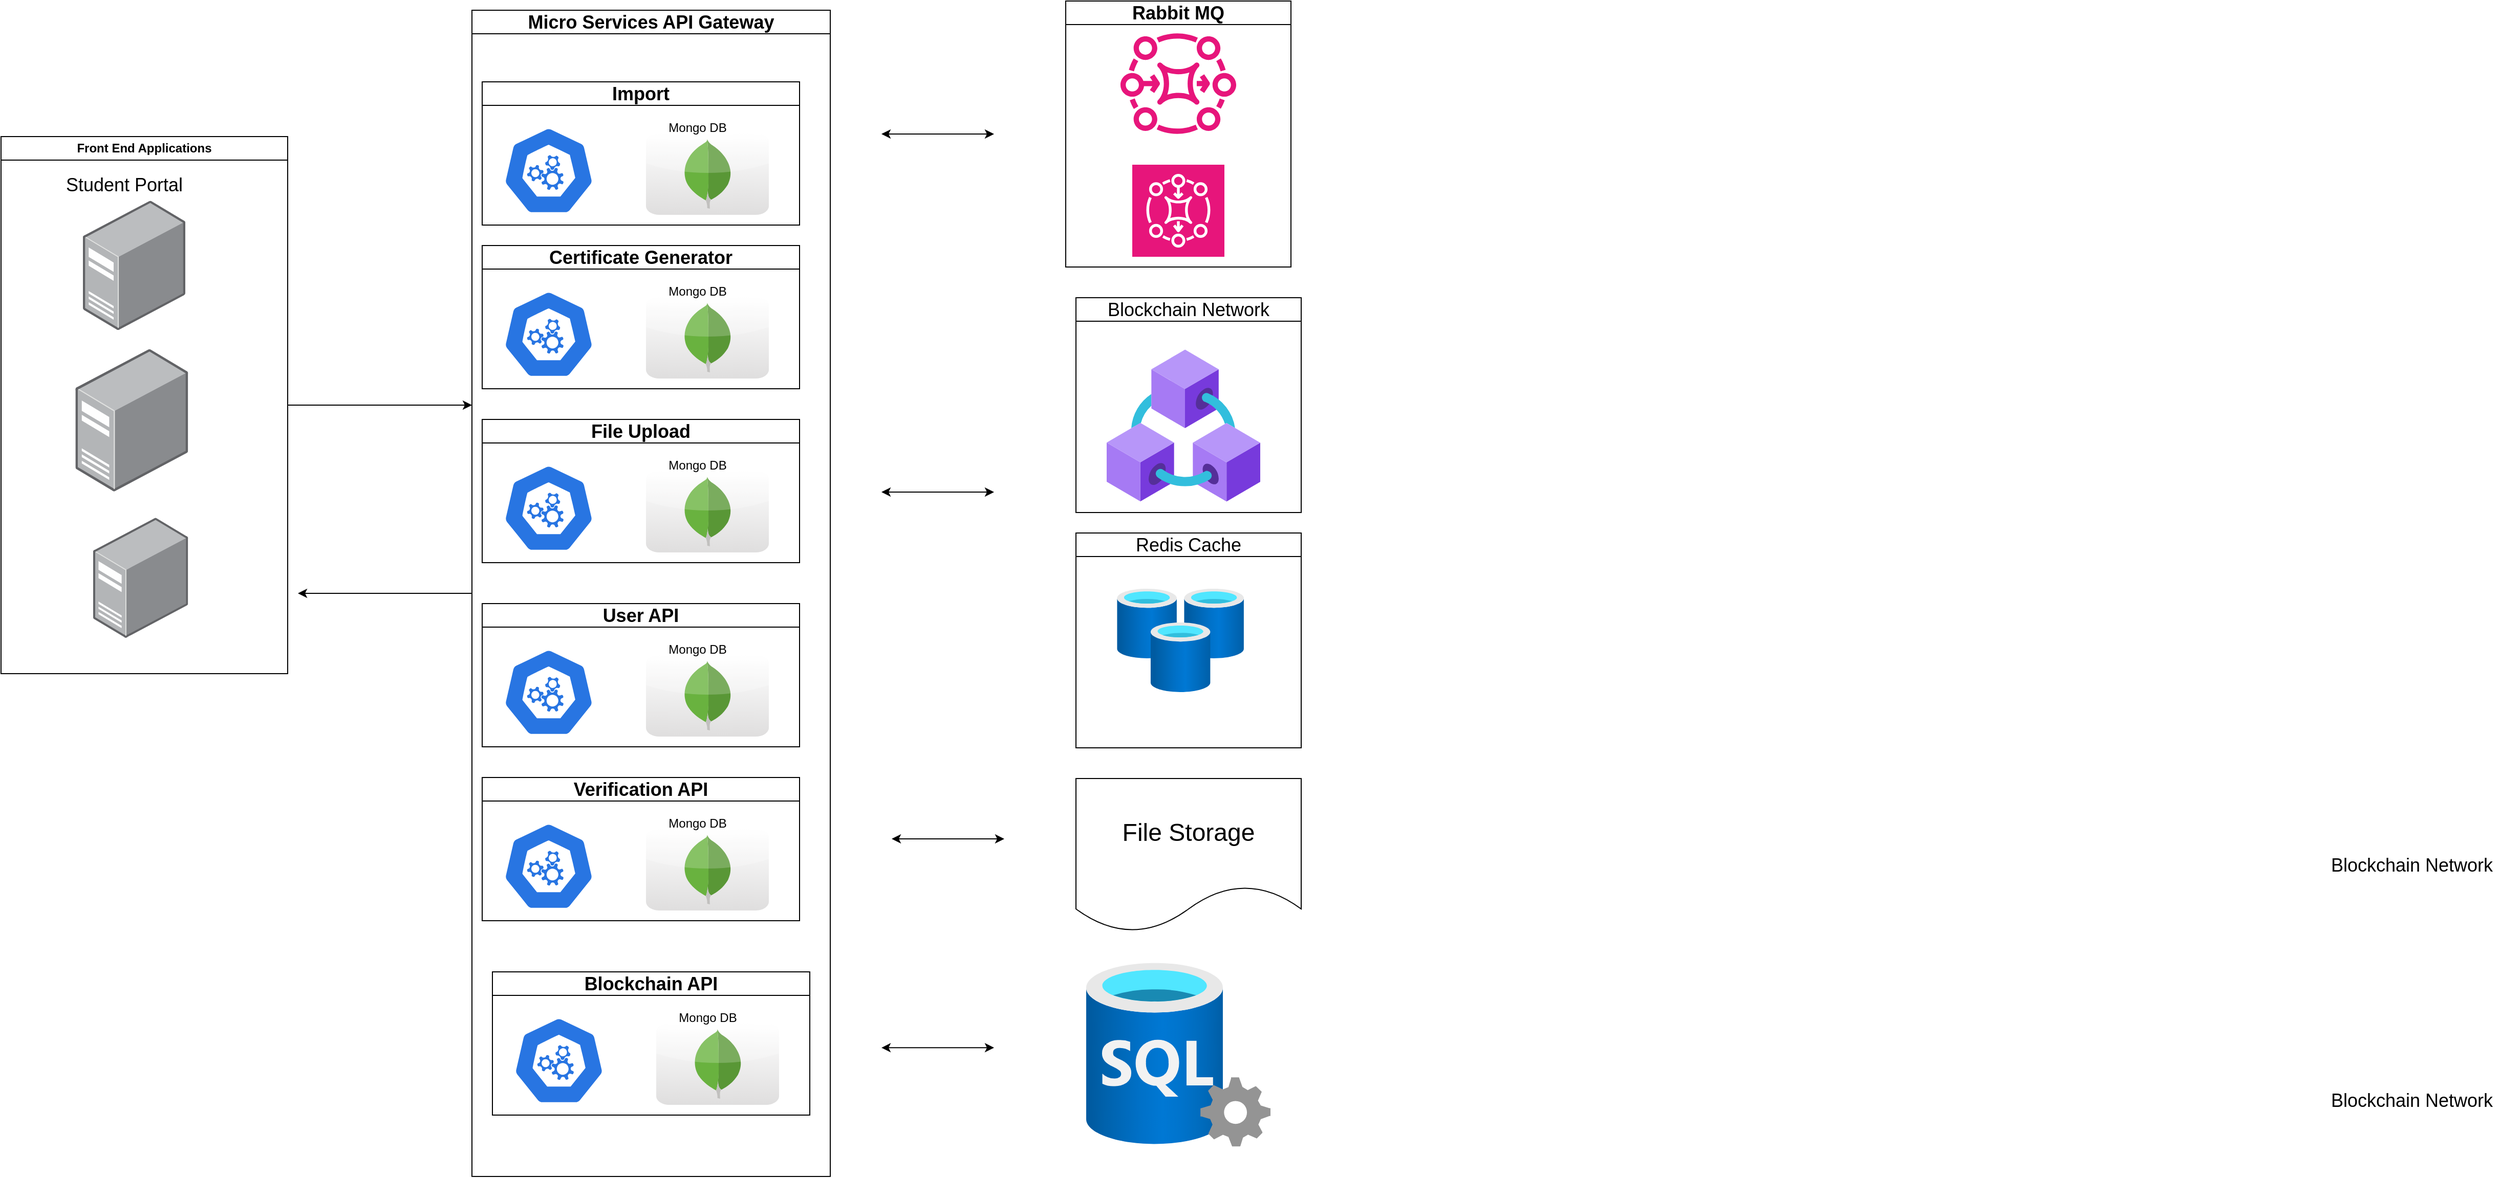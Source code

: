 <mxfile version="24.8.3">
  <diagram name="Page-1" id="74b105a0-9070-1c63-61bc-23e55f88626e">
    <mxGraphModel dx="1867" dy="767" grid="1" gridSize="10" guides="1" tooltips="1" connect="1" arrows="1" fold="1" page="1" pageScale="1.5" pageWidth="1169" pageHeight="826" background="none" math="0" shadow="0">
      <root>
        <mxCell id="0" style=";html=1;" />
        <mxCell id="1" style=";html=1;" parent="0" />
        <mxCell id="ezZVJ3xT8r4Y3w5elAx9-26" value="&lt;font style=&quot;font-size: 18px;&quot;&gt;Rabbit MQ&lt;/font&gt;" style="swimlane;whiteSpace=wrap;html=1;" vertex="1" parent="1">
          <mxGeometry x="1290" y="45" width="220" height="260" as="geometry" />
        </mxCell>
        <mxCell id="ezZVJ3xT8r4Y3w5elAx9-28" value="" style="sketch=0;points=[[0,0,0],[0.25,0,0],[0.5,0,0],[0.75,0,0],[1,0,0],[0,1,0],[0.25,1,0],[0.5,1,0],[0.75,1,0],[1,1,0],[0,0.25,0],[0,0.5,0],[0,0.75,0],[1,0.25,0],[1,0.5,0],[1,0.75,0]];outlineConnect=0;fontColor=#232F3E;fillColor=#E7157B;strokeColor=#ffffff;dashed=0;verticalLabelPosition=bottom;verticalAlign=top;align=center;html=1;fontSize=12;fontStyle=0;aspect=fixed;shape=mxgraph.aws4.resourceIcon;resIcon=mxgraph.aws4.mq;direction=south;" vertex="1" parent="ezZVJ3xT8r4Y3w5elAx9-26">
          <mxGeometry x="65" y="160" width="90" height="90" as="geometry" />
        </mxCell>
        <mxCell id="ezZVJ3xT8r4Y3w5elAx9-36" value="" style="sketch=0;outlineConnect=0;fontColor=#232F3E;gradientColor=none;fillColor=#E7157B;strokeColor=none;dashed=0;verticalLabelPosition=bottom;verticalAlign=top;align=center;html=1;fontSize=12;fontStyle=0;aspect=fixed;pointerEvents=1;shape=mxgraph.aws4.mq_broker;" vertex="1" parent="ezZVJ3xT8r4Y3w5elAx9-26">
          <mxGeometry x="53.48" y="30" width="113.04" height="100" as="geometry" />
        </mxCell>
        <mxCell id="ezZVJ3xT8r4Y3w5elAx9-114" style="edgeStyle=orthogonalEdgeStyle;rounded=0;orthogonalLoop=1;jettySize=auto;html=1;" edge="1" parent="1" source="ezZVJ3xT8r4Y3w5elAx9-51">
          <mxGeometry relative="1" as="geometry">
            <mxPoint x="540" y="624" as="targetPoint" />
          </mxGeometry>
        </mxCell>
        <mxCell id="ezZVJ3xT8r4Y3w5elAx9-51" value="&lt;font style=&quot;font-size: 18px;&quot;&gt;Micro Services API Gateway&lt;/font&gt;" style="swimlane;whiteSpace=wrap;html=1;" vertex="1" parent="1">
          <mxGeometry x="710" y="54" width="350" height="1140" as="geometry" />
        </mxCell>
        <mxCell id="ezZVJ3xT8r4Y3w5elAx9-15" value="&lt;font style=&quot;font-size: 18px;&quot;&gt;Import&lt;/font&gt;" style="swimlane;whiteSpace=wrap;html=1;startSize=23;" vertex="1" parent="ezZVJ3xT8r4Y3w5elAx9-51">
          <mxGeometry x="10" y="70" width="310" height="140" as="geometry" />
        </mxCell>
        <mxCell id="ezZVJ3xT8r4Y3w5elAx9-3" value="" style="dashed=0;outlineConnect=0;html=1;align=center;labelPosition=center;verticalLabelPosition=bottom;verticalAlign=top;shape=mxgraph.webicons.mongodb;gradientColor=#DFDEDE" vertex="1" parent="ezZVJ3xT8r4Y3w5elAx9-15">
          <mxGeometry x="160" y="50" width="120" height="80" as="geometry" />
        </mxCell>
        <mxCell id="ezZVJ3xT8r4Y3w5elAx9-18" value="" style="aspect=fixed;sketch=0;html=1;dashed=0;whitespace=wrap;verticalLabelPosition=bottom;verticalAlign=top;fillColor=#2875E2;strokeColor=#ffffff;points=[[0.005,0.63,0],[0.1,0.2,0],[0.9,0.2,0],[0.5,0,0],[0.995,0.63,0],[0.72,0.99,0],[0.5,1,0],[0.28,0.99,0]];shape=mxgraph.kubernetes.icon2;prIcon=api" vertex="1" parent="ezZVJ3xT8r4Y3w5elAx9-15">
          <mxGeometry x="20" y="43.6" width="90" height="86.4" as="geometry" />
        </mxCell>
        <mxCell id="ezZVJ3xT8r4Y3w5elAx9-52" value="&lt;font style=&quot;font-size: 18px;&quot;&gt;Certificate Generator&lt;/font&gt;" style="swimlane;whiteSpace=wrap;html=1;startSize=23;" vertex="1" parent="ezZVJ3xT8r4Y3w5elAx9-51">
          <mxGeometry x="10" y="230" width="310" height="140" as="geometry" />
        </mxCell>
        <mxCell id="ezZVJ3xT8r4Y3w5elAx9-53" value="" style="dashed=0;outlineConnect=0;html=1;align=center;labelPosition=center;verticalLabelPosition=bottom;verticalAlign=top;shape=mxgraph.webicons.mongodb;gradientColor=#DFDEDE" vertex="1" parent="ezZVJ3xT8r4Y3w5elAx9-52">
          <mxGeometry x="160" y="50" width="120" height="80" as="geometry" />
        </mxCell>
        <mxCell id="ezZVJ3xT8r4Y3w5elAx9-54" value="Mongo DB" style="text;html=1;align=center;verticalAlign=middle;resizable=0;points=[];autosize=1;strokeColor=none;fillColor=none;" vertex="1" parent="ezZVJ3xT8r4Y3w5elAx9-52">
          <mxGeometry x="170" y="30" width="80" height="30" as="geometry" />
        </mxCell>
        <mxCell id="ezZVJ3xT8r4Y3w5elAx9-55" value="" style="aspect=fixed;sketch=0;html=1;dashed=0;whitespace=wrap;verticalLabelPosition=bottom;verticalAlign=top;fillColor=#2875E2;strokeColor=#ffffff;points=[[0.005,0.63,0],[0.1,0.2,0],[0.9,0.2,0],[0.5,0,0],[0.995,0.63,0],[0.72,0.99,0],[0.5,1,0],[0.28,0.99,0]];shape=mxgraph.kubernetes.icon2;prIcon=api" vertex="1" parent="ezZVJ3xT8r4Y3w5elAx9-52">
          <mxGeometry x="20" y="43.6" width="90" height="86.4" as="geometry" />
        </mxCell>
        <mxCell id="ezZVJ3xT8r4Y3w5elAx9-57" value="&lt;font style=&quot;font-size: 18px;&quot;&gt;File Upload&lt;/font&gt;" style="swimlane;whiteSpace=wrap;html=1;startSize=23;" vertex="1" parent="ezZVJ3xT8r4Y3w5elAx9-51">
          <mxGeometry x="10" y="400" width="310" height="140" as="geometry" />
        </mxCell>
        <mxCell id="ezZVJ3xT8r4Y3w5elAx9-58" value="" style="dashed=0;outlineConnect=0;html=1;align=center;labelPosition=center;verticalLabelPosition=bottom;verticalAlign=top;shape=mxgraph.webicons.mongodb;gradientColor=#DFDEDE" vertex="1" parent="ezZVJ3xT8r4Y3w5elAx9-57">
          <mxGeometry x="160" y="50" width="120" height="80" as="geometry" />
        </mxCell>
        <mxCell id="ezZVJ3xT8r4Y3w5elAx9-59" value="Mongo DB" style="text;html=1;align=center;verticalAlign=middle;resizable=0;points=[];autosize=1;strokeColor=none;fillColor=none;" vertex="1" parent="ezZVJ3xT8r4Y3w5elAx9-57">
          <mxGeometry x="170" y="30" width="80" height="30" as="geometry" />
        </mxCell>
        <mxCell id="ezZVJ3xT8r4Y3w5elAx9-60" value="" style="aspect=fixed;sketch=0;html=1;dashed=0;whitespace=wrap;verticalLabelPosition=bottom;verticalAlign=top;fillColor=#2875E2;strokeColor=#ffffff;points=[[0.005,0.63,0],[0.1,0.2,0],[0.9,0.2,0],[0.5,0,0],[0.995,0.63,0],[0.72,0.99,0],[0.5,1,0],[0.28,0.99,0]];shape=mxgraph.kubernetes.icon2;prIcon=api" vertex="1" parent="ezZVJ3xT8r4Y3w5elAx9-57">
          <mxGeometry x="20" y="43.6" width="90" height="86.4" as="geometry" />
        </mxCell>
        <mxCell id="ezZVJ3xT8r4Y3w5elAx9-84" value="&lt;font style=&quot;font-size: 18px;&quot;&gt;Blockchain API&lt;/font&gt;" style="swimlane;whiteSpace=wrap;html=1;startSize=23;" vertex="1" parent="ezZVJ3xT8r4Y3w5elAx9-51">
          <mxGeometry x="20" y="940" width="310" height="140" as="geometry" />
        </mxCell>
        <mxCell id="ezZVJ3xT8r4Y3w5elAx9-85" value="" style="dashed=0;outlineConnect=0;html=1;align=center;labelPosition=center;verticalLabelPosition=bottom;verticalAlign=top;shape=mxgraph.webicons.mongodb;gradientColor=#DFDEDE" vertex="1" parent="ezZVJ3xT8r4Y3w5elAx9-84">
          <mxGeometry x="160" y="50" width="120" height="80" as="geometry" />
        </mxCell>
        <mxCell id="ezZVJ3xT8r4Y3w5elAx9-86" value="Mongo DB" style="text;html=1;align=center;verticalAlign=middle;resizable=0;points=[];autosize=1;strokeColor=none;fillColor=none;" vertex="1" parent="ezZVJ3xT8r4Y3w5elAx9-84">
          <mxGeometry x="170" y="30" width="80" height="30" as="geometry" />
        </mxCell>
        <mxCell id="ezZVJ3xT8r4Y3w5elAx9-87" value="" style="aspect=fixed;sketch=0;html=1;dashed=0;whitespace=wrap;verticalLabelPosition=bottom;verticalAlign=top;fillColor=#2875E2;strokeColor=#ffffff;points=[[0.005,0.63,0],[0.1,0.2,0],[0.9,0.2,0],[0.5,0,0],[0.995,0.63,0],[0.72,0.99,0],[0.5,1,0],[0.28,0.99,0]];shape=mxgraph.kubernetes.icon2;prIcon=api" vertex="1" parent="ezZVJ3xT8r4Y3w5elAx9-84">
          <mxGeometry x="20" y="43.6" width="90" height="86.4" as="geometry" />
        </mxCell>
        <mxCell id="ezZVJ3xT8r4Y3w5elAx9-89" value="&lt;font style=&quot;font-size: 18px;&quot;&gt;User API&lt;/font&gt;" style="swimlane;whiteSpace=wrap;html=1;startSize=23;" vertex="1" parent="ezZVJ3xT8r4Y3w5elAx9-51">
          <mxGeometry x="10" y="580" width="310" height="140" as="geometry" />
        </mxCell>
        <mxCell id="ezZVJ3xT8r4Y3w5elAx9-90" value="" style="dashed=0;outlineConnect=0;html=1;align=center;labelPosition=center;verticalLabelPosition=bottom;verticalAlign=top;shape=mxgraph.webicons.mongodb;gradientColor=#DFDEDE" vertex="1" parent="ezZVJ3xT8r4Y3w5elAx9-89">
          <mxGeometry x="160" y="50" width="120" height="80" as="geometry" />
        </mxCell>
        <mxCell id="ezZVJ3xT8r4Y3w5elAx9-91" value="Mongo DB" style="text;html=1;align=center;verticalAlign=middle;resizable=0;points=[];autosize=1;strokeColor=none;fillColor=none;" vertex="1" parent="ezZVJ3xT8r4Y3w5elAx9-89">
          <mxGeometry x="170" y="30" width="80" height="30" as="geometry" />
        </mxCell>
        <mxCell id="ezZVJ3xT8r4Y3w5elAx9-92" value="" style="aspect=fixed;sketch=0;html=1;dashed=0;whitespace=wrap;verticalLabelPosition=bottom;verticalAlign=top;fillColor=#2875E2;strokeColor=#ffffff;points=[[0.005,0.63,0],[0.1,0.2,0],[0.9,0.2,0],[0.5,0,0],[0.995,0.63,0],[0.72,0.99,0],[0.5,1,0],[0.28,0.99,0]];shape=mxgraph.kubernetes.icon2;prIcon=api" vertex="1" parent="ezZVJ3xT8r4Y3w5elAx9-89">
          <mxGeometry x="20" y="43.6" width="90" height="86.4" as="geometry" />
        </mxCell>
        <mxCell id="ezZVJ3xT8r4Y3w5elAx9-94" value="&lt;font style=&quot;font-size: 18px;&quot;&gt;Verification API&lt;/font&gt;" style="swimlane;whiteSpace=wrap;html=1;startSize=23;" vertex="1" parent="ezZVJ3xT8r4Y3w5elAx9-51">
          <mxGeometry x="10" y="750" width="310" height="140" as="geometry" />
        </mxCell>
        <mxCell id="ezZVJ3xT8r4Y3w5elAx9-95" value="" style="dashed=0;outlineConnect=0;html=1;align=center;labelPosition=center;verticalLabelPosition=bottom;verticalAlign=top;shape=mxgraph.webicons.mongodb;gradientColor=#DFDEDE" vertex="1" parent="ezZVJ3xT8r4Y3w5elAx9-94">
          <mxGeometry x="160" y="50" width="120" height="80" as="geometry" />
        </mxCell>
        <mxCell id="ezZVJ3xT8r4Y3w5elAx9-96" value="Mongo DB" style="text;html=1;align=center;verticalAlign=middle;resizable=0;points=[];autosize=1;strokeColor=none;fillColor=none;" vertex="1" parent="ezZVJ3xT8r4Y3w5elAx9-94">
          <mxGeometry x="170" y="30" width="80" height="30" as="geometry" />
        </mxCell>
        <mxCell id="ezZVJ3xT8r4Y3w5elAx9-97" value="" style="aspect=fixed;sketch=0;html=1;dashed=0;whitespace=wrap;verticalLabelPosition=bottom;verticalAlign=top;fillColor=#2875E2;strokeColor=#ffffff;points=[[0.005,0.63,0],[0.1,0.2,0],[0.9,0.2,0],[0.5,0,0],[0.995,0.63,0],[0.72,0.99,0],[0.5,1,0],[0.28,0.99,0]];shape=mxgraph.kubernetes.icon2;prIcon=api" vertex="1" parent="ezZVJ3xT8r4Y3w5elAx9-94">
          <mxGeometry x="20" y="43.6" width="90" height="86.4" as="geometry" />
        </mxCell>
        <mxCell id="ezZVJ3xT8r4Y3w5elAx9-61" value="&lt;font style=&quot;font-size: 24px;&quot;&gt;File Storage&lt;/font&gt;" style="shape=document;whiteSpace=wrap;html=1;boundedLbl=1;" vertex="1" parent="1">
          <mxGeometry x="1300" y="805" width="220" height="150" as="geometry" />
        </mxCell>
        <mxCell id="ezZVJ3xT8r4Y3w5elAx9-68" value="" style="endArrow=classic;startArrow=classic;html=1;rounded=0;" edge="1" parent="1">
          <mxGeometry width="50" height="50" relative="1" as="geometry">
            <mxPoint x="1110" y="175" as="sourcePoint" />
            <mxPoint x="1220" y="175" as="targetPoint" />
          </mxGeometry>
        </mxCell>
        <mxCell id="ezZVJ3xT8r4Y3w5elAx9-70" value="" style="endArrow=classic;startArrow=classic;html=1;rounded=0;" edge="1" parent="1">
          <mxGeometry width="50" height="50" relative="1" as="geometry">
            <mxPoint x="1110" y="525" as="sourcePoint" />
            <mxPoint x="1220" y="525" as="targetPoint" />
          </mxGeometry>
        </mxCell>
        <mxCell id="ezZVJ3xT8r4Y3w5elAx9-76" value="" style="endArrow=classic;startArrow=classic;html=1;rounded=0;" edge="1" parent="1">
          <mxGeometry width="50" height="50" relative="1" as="geometry">
            <mxPoint x="1120" y="864" as="sourcePoint" />
            <mxPoint x="1230" y="864" as="targetPoint" />
          </mxGeometry>
        </mxCell>
        <mxCell id="ezZVJ3xT8r4Y3w5elAx9-82" value="&lt;span style=&quot;font-size: 18px; font-weight: 400;&quot;&gt;Redis Cache&lt;/span&gt;" style="swimlane;whiteSpace=wrap;html=1;startSize=23;" vertex="1" parent="1">
          <mxGeometry x="1300" y="565" width="220" height="210" as="geometry" />
        </mxCell>
        <mxCell id="ezZVJ3xT8r4Y3w5elAx9-80" value="&lt;font style=&quot;font-size: 18px;&quot;&gt;Blockchain Network&lt;/font&gt;" style="text;html=1;align=center;verticalAlign=middle;whiteSpace=wrap;rounded=0;" vertex="1" parent="ezZVJ3xT8r4Y3w5elAx9-82">
          <mxGeometry x="1220" y="540" width="170" height="30" as="geometry" />
        </mxCell>
        <mxCell id="ezZVJ3xT8r4Y3w5elAx9-110" value="" style="image;aspect=fixed;html=1;points=[];align=center;fontSize=12;image=img/lib/azure2/databases/Cache_Redis.svg;" vertex="1" parent="ezZVJ3xT8r4Y3w5elAx9-82">
          <mxGeometry x="40" y="54.56" width="124.15" height="100.88" as="geometry" />
        </mxCell>
        <mxCell id="ezZVJ3xT8r4Y3w5elAx9-104" value="" style="endArrow=classic;startArrow=classic;html=1;rounded=0;" edge="1" parent="1">
          <mxGeometry width="50" height="50" relative="1" as="geometry">
            <mxPoint x="1110" y="1068.17" as="sourcePoint" />
            <mxPoint x="1220" y="1068.17" as="targetPoint" />
          </mxGeometry>
        </mxCell>
        <mxCell id="ezZVJ3xT8r4Y3w5elAx9-105" value="" style="image;aspect=fixed;html=1;points=[];align=center;fontSize=12;image=img/lib/azure2/databases/SQL_Server.svg;" vertex="1" parent="1">
          <mxGeometry x="1310" y="985" width="180" height="180" as="geometry" />
        </mxCell>
        <mxCell id="ezZVJ3xT8r4Y3w5elAx9-106" value="&lt;span style=&quot;font-size: 18px; font-weight: 400;&quot;&gt;Blockchain Network&lt;/span&gt;" style="swimlane;whiteSpace=wrap;html=1;startSize=23;" vertex="1" parent="1">
          <mxGeometry x="1300" y="335" width="220" height="210" as="geometry" />
        </mxCell>
        <mxCell id="ezZVJ3xT8r4Y3w5elAx9-107" value="" style="image;aspect=fixed;html=1;points=[];align=center;fontSize=12;image=img/lib/azure2/blockchain/Azure_Blockchain_Service.svg;" vertex="1" parent="ezZVJ3xT8r4Y3w5elAx9-106">
          <mxGeometry x="30" y="50" width="150" height="150" as="geometry" />
        </mxCell>
        <mxCell id="ezZVJ3xT8r4Y3w5elAx9-108" value="&lt;font style=&quot;font-size: 18px;&quot;&gt;Blockchain Network&lt;/font&gt;" style="text;html=1;align=center;verticalAlign=middle;whiteSpace=wrap;rounded=0;" vertex="1" parent="ezZVJ3xT8r4Y3w5elAx9-106">
          <mxGeometry x="1220" y="540" width="170" height="30" as="geometry" />
        </mxCell>
        <mxCell id="ezZVJ3xT8r4Y3w5elAx9-112" style="edgeStyle=orthogonalEdgeStyle;rounded=0;orthogonalLoop=1;jettySize=auto;html=1;" edge="1" parent="1" source="ezZVJ3xT8r4Y3w5elAx9-111">
          <mxGeometry relative="1" as="geometry">
            <mxPoint x="710" y="440" as="targetPoint" />
          </mxGeometry>
        </mxCell>
        <mxCell id="ezZVJ3xT8r4Y3w5elAx9-111" value="Front End Applications" style="swimlane;whiteSpace=wrap;html=1;" vertex="1" parent="1">
          <mxGeometry x="250" y="177.5" width="280" height="525" as="geometry" />
        </mxCell>
        <mxCell id="ezZVJ3xT8r4Y3w5elAx9-115" value="" style="image;points=[];aspect=fixed;html=1;align=center;shadow=0;dashed=0;image=img/lib/allied_telesis/computer_and_terminals/Server_Desktop.svg;" vertex="1" parent="ezZVJ3xT8r4Y3w5elAx9-111">
          <mxGeometry x="80" y="62.5" width="100" height="126.76" as="geometry" />
        </mxCell>
        <mxCell id="ezZVJ3xT8r4Y3w5elAx9-116" value="" style="image;points=[];aspect=fixed;html=1;align=center;shadow=0;dashed=0;image=img/lib/allied_telesis/computer_and_terminals/Server_Desktop.svg;" vertex="1" parent="ezZVJ3xT8r4Y3w5elAx9-111">
          <mxGeometry x="72.69" y="207.5" width="110" height="139.43" as="geometry" />
        </mxCell>
        <mxCell id="ezZVJ3xT8r4Y3w5elAx9-117" value="" style="image;points=[];aspect=fixed;html=1;align=center;shadow=0;dashed=0;image=img/lib/allied_telesis/computer_and_terminals/Server_Desktop.svg;" vertex="1" parent="ezZVJ3xT8r4Y3w5elAx9-111">
          <mxGeometry x="90" y="372.5" width="92.69" height="117.5" as="geometry" />
        </mxCell>
        <mxCell id="ezZVJ3xT8r4Y3w5elAx9-119" value="&lt;font style=&quot;font-size: 18px;&quot;&gt;Student Portal&lt;/font&gt;" style="text;html=1;align=center;verticalAlign=middle;resizable=0;points=[];autosize=1;strokeColor=none;fillColor=none;" vertex="1" parent="ezZVJ3xT8r4Y3w5elAx9-111">
          <mxGeometry x="50" y="27.5" width="140" height="40" as="geometry" />
        </mxCell>
        <mxCell id="ezZVJ3xT8r4Y3w5elAx9-118" value="Mongo DB" style="text;html=1;align=center;verticalAlign=middle;resizable=0;points=[];autosize=1;strokeColor=none;fillColor=none;" vertex="1" parent="1">
          <mxGeometry x="890" y="154" width="80" height="30" as="geometry" />
        </mxCell>
      </root>
    </mxGraphModel>
  </diagram>
</mxfile>
